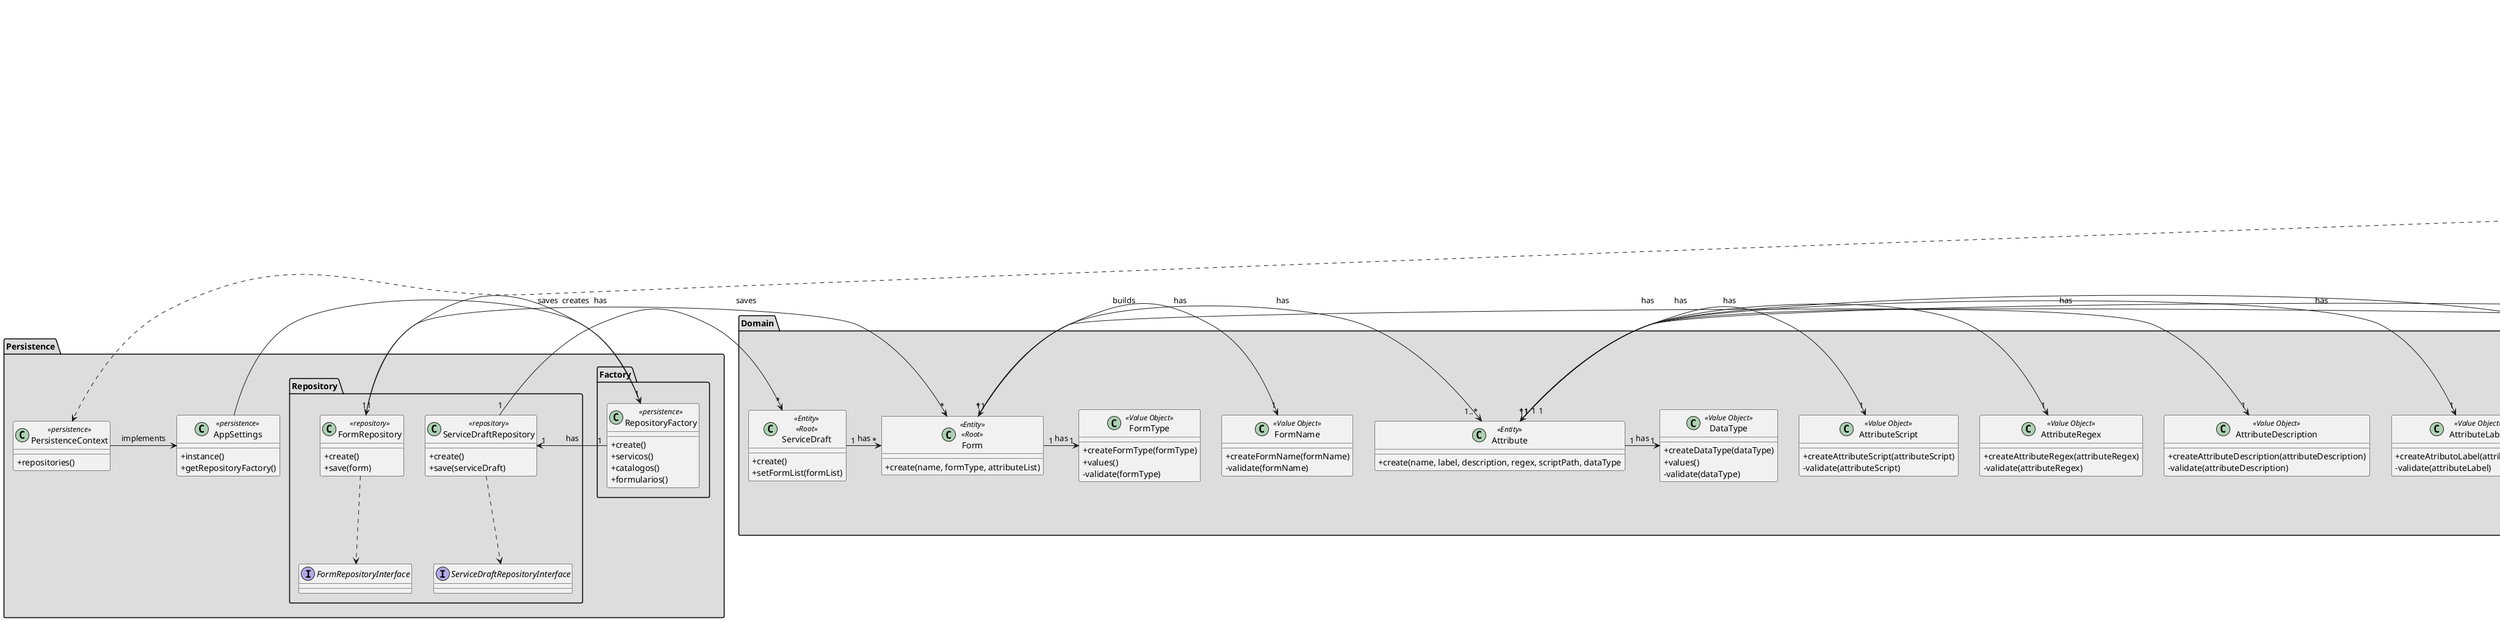 @startuml
skinparam classAttributeIconSize 0

package "Presentation" #DDDDDD {
class ServiceDraftFormSpecificationUI<<presentation>>{

}
}


package "Application" #DDDDDD {
class ServiceDraftSpecificationController<<application>>{
+create()
+getServiceDraftById(id)
+newDraft()
+addForm(name, formType)
+addAttribute(name, label, description, regex, scriptPath, dataType)
+saveForm()
+addFormToDraft()
+saveServiceDraft()
}

}


package "Domain" #DDDDDD {
class ServiceDraft<<Entity>><<Root>>{
+create()
+setFormList(formList)
}

class Form<<Entity>><<Root>>{
+create(name, formType, attributeList)
}

class Attribute<<Entity>>{
+create(name, label, description, regex, scriptPath, dataType
}

class FormName<<Value Object>>{
+createFormName(formName)
-validate(formName)
}

class FormType<<Value Object>>{
+createFormType(formType)
+values()
-validate(formType)
}

class AttributeName<<Value Object>>{
+createAttributeName(attributeName)
-validate(attributeName)
}

class AttributeLabel<<Value Object>>{
+createAtributoLabel(attributeLabel)
-validate(attributeLabel)
}

class AttributeDescription<<Value Object>>{
+createAttributeDescription(attributeDescription)
-validate(attributeDescription)
}

class AttributeRegex<<Value Object>>{
+createAttributeRegex(attributeRegex)
-validate(attributeRegex)
}

class AttributeScript<<Value Object>>{
+createAttributeScript(attributeScript)
-validate(attributeScript)
}

class DataType<<Value Object>>{
+createDataType(dataType)
+values()
-validate(dataType)
}

package Builder #DDDDDD {

class FormBuilder<<builder>>{
+create()
+withName(name)
+withFormType(formType)
+withAttributeList(attributeList)
+build()
}

class AttributeBuilder<<builder>>{
+create()
+withName(name)
+withLabel(label)
+withDescription(description)
+withRegex(regex)
+withScript(scriptPath
+withDataType(dataType)
+build()
}

}

}

package Persistence #DDDDDD {
class PersistenceContext<<persistence>>{
+repositories()
}

class AppSettings<<persistence>>{
+instance()
+getRepositoryFactory()
}

package Factory #DDDDDD {
class RepositoryFactory<<persistence>>{
+create()
+servicos()
+catalogos()
+formularios()
}
}

package "Repository" #DDDDDD {

class ServiceDraftRepository<<repository>>{
+create()
+save(serviceDraft)
}

class FormRepository<<repository>>{
+create()
+save(form)
}

interface ServiceDraftRepositoryInterface{

}

interface FormRepositoryInterface{

}

}



ServiceDraftFormSpecificationUI ..> ServiceDraftSpecificationController
ServiceDraftSpecificationController ..> FormBuilder
ServiceDraftSpecificationController ..> AttributeBuilder
ServiceDraftSpecificationController ..> PersistenceContext

ServiceDraftRepository ..> ServiceDraftRepositoryInterface
FormRepository ..> FormRepositoryInterface

AppSettings -> RepositoryFactory : creates
PersistenceContext -> AppSettings : implements

RepositoryFactory "1" -> "1" ServiceDraftRepository : has
RepositoryFactory "1" -> "1" FormRepository : has

ServiceDraftRepository "1" -> "*" ServiceDraft : saves
FormRepository "1" -> "*" Form : saves
FormBuilder "1" -> "*" Form : builds
AttributeBuilder "1" -> "*" Attribute : builds

ServiceDraft "1" -> "*" Form : has

Form "1" -> "1" FormName : has
Form "1" -> "1" FormType : has
Form "1" -> "1..*" Attribute : has

Attribute "1" -> "1" AttributeName : has
Attribute "1" -> "1" AttributeLabel : has
Attribute "1" -> "1" AttributeDescription : has
Attribute "1" -> "1" AttributeRegex : has
Attribute "1" -> "1" AttributeScript : has
Attribute "1" -> "1" DataType : has


@enduml